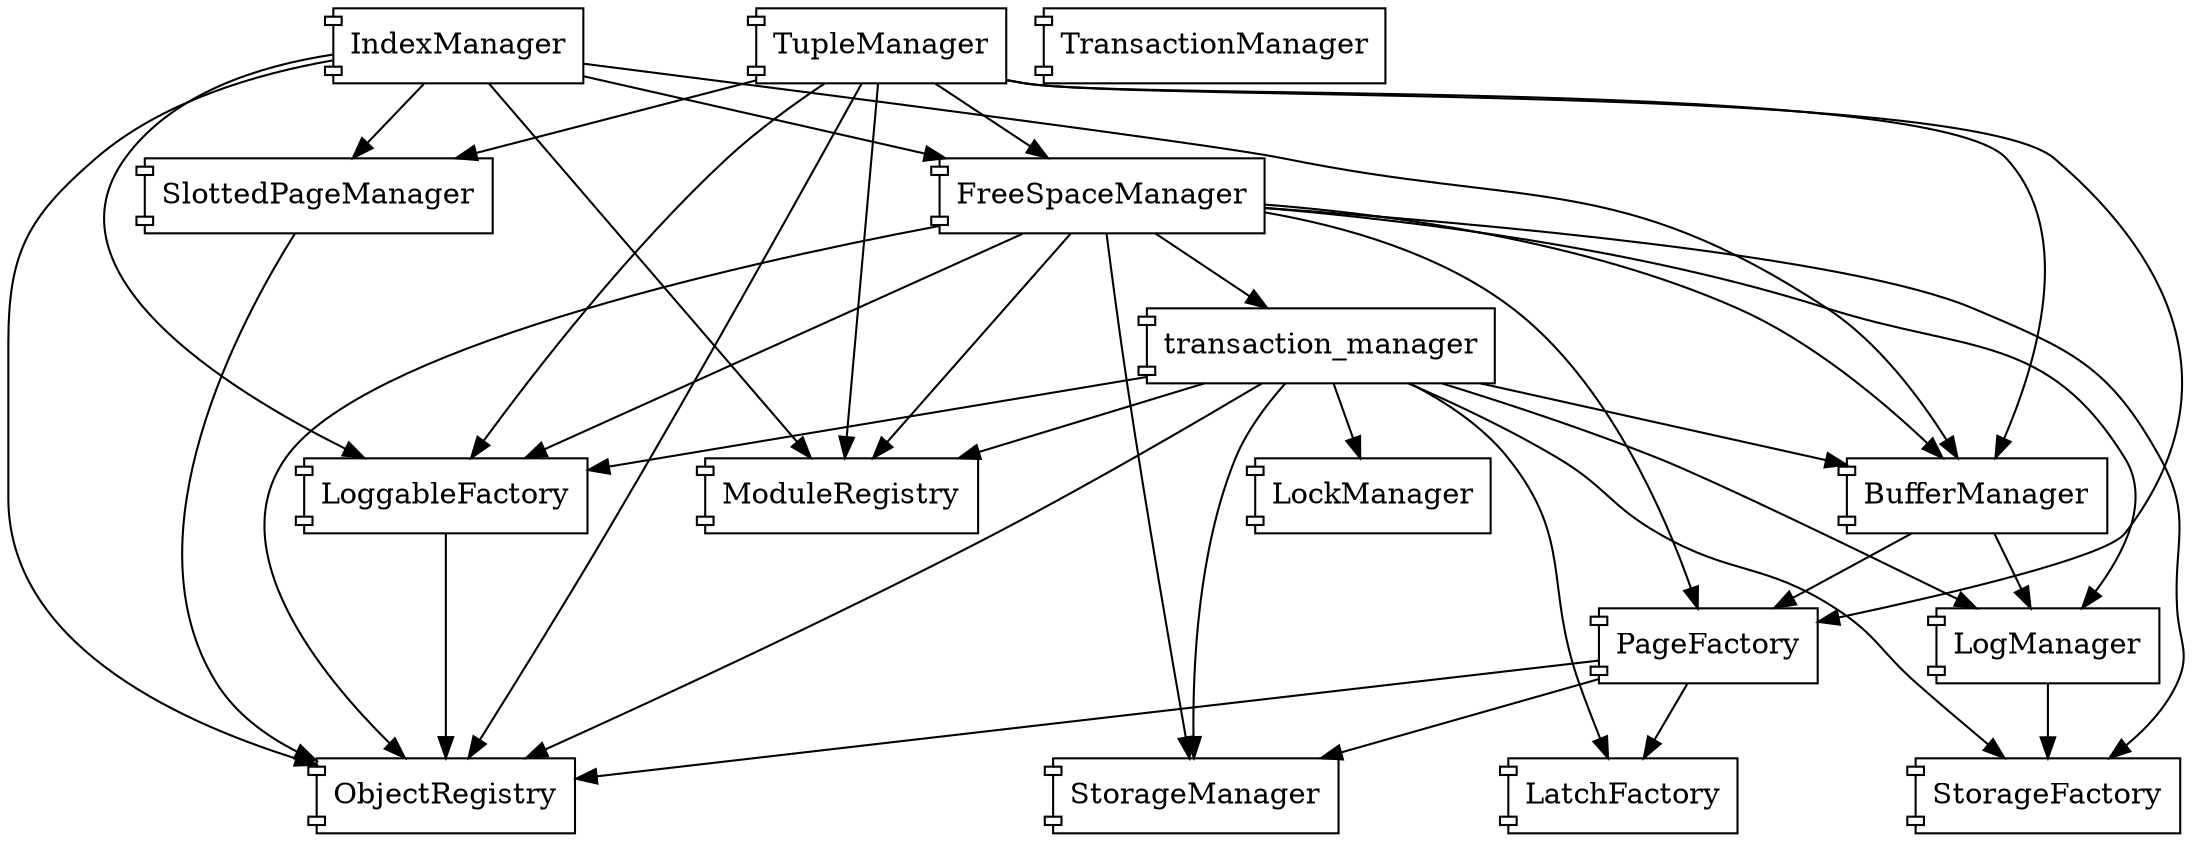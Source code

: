 digraph SplitLeaf2 {
    node[shape=component]
    object_registry[label="ObjectRegistry"];
    storage_factory[label="StorageFactory"];
    storage_manager[label="StorageManager"];
    latch_factory[label="LatchFactory"];
    page_factory[label="PageFactory"];
    slotted_page_manager[label="SlottedPageManager"];
    loggable_factory[label="LoggableFactory"];
    module_registry[label="ModuleRegistry"];
    lock_manager[label="LockManager"];
    log_manager[label="LogManager"];
    buffer_manager[label="BufferManager"];
    transactionManager[label="TransactionManager"];
    space_manager[label="FreeSpaceManager"];
    index_manager[label="IndexManager"];
    tuple_manager[label="TupleManager"];
    page_factory -> object_registry;
    page_factory -> storage_manager;
    page_factory -> latch_factory;
    slotted_page_manager -> object_registry;
    loggable_factory -> object_registry;
    log_manager -> storage_factory;
    buffer_manager -> log_manager;
    buffer_manager -> page_factory;
    transaction_manager -> log_manager;
    transaction_manager -> storage_factory;
    transaction_manager -> storage_manager;
    transaction_manager -> buffer_manager;
    transaction_manager -> lock_manager;
    transaction_manager -> loggable_factory;
    transaction_manager -> latch_factory;
    transaction_manager -> object_registry;
    transaction_manager -> module_registry;
    space_manager -> object_registry;
    space_manager -> page_factory;
    space_manager -> log_manager;
    space_manager -> buffer_manager;
    space_manager -> storage_manager;
    space_manager -> storage_factory;
    space_manager -> loggable_factory;
    space_manager -> transaction_manager;
    space_manager -> module_registry;
    index_manager -> object_registry;
    index_manager -> loggable_factory;
    index_manager -> space_manager;
    index_manager -> buffer_manager;
    index_manager -> slotted_page_manager;
    index_manager -> module_registry;
    tuple_manager -> object_registry;
    tuple_manager -> loggable_factory;
    tuple_manager -> space_manager;
    tuple_manager -> buffer_manager;
    tuple_manager -> slotted_page_manager;
    tuple_manager -> module_registry;
    tuple_manager -> page_factory;
}